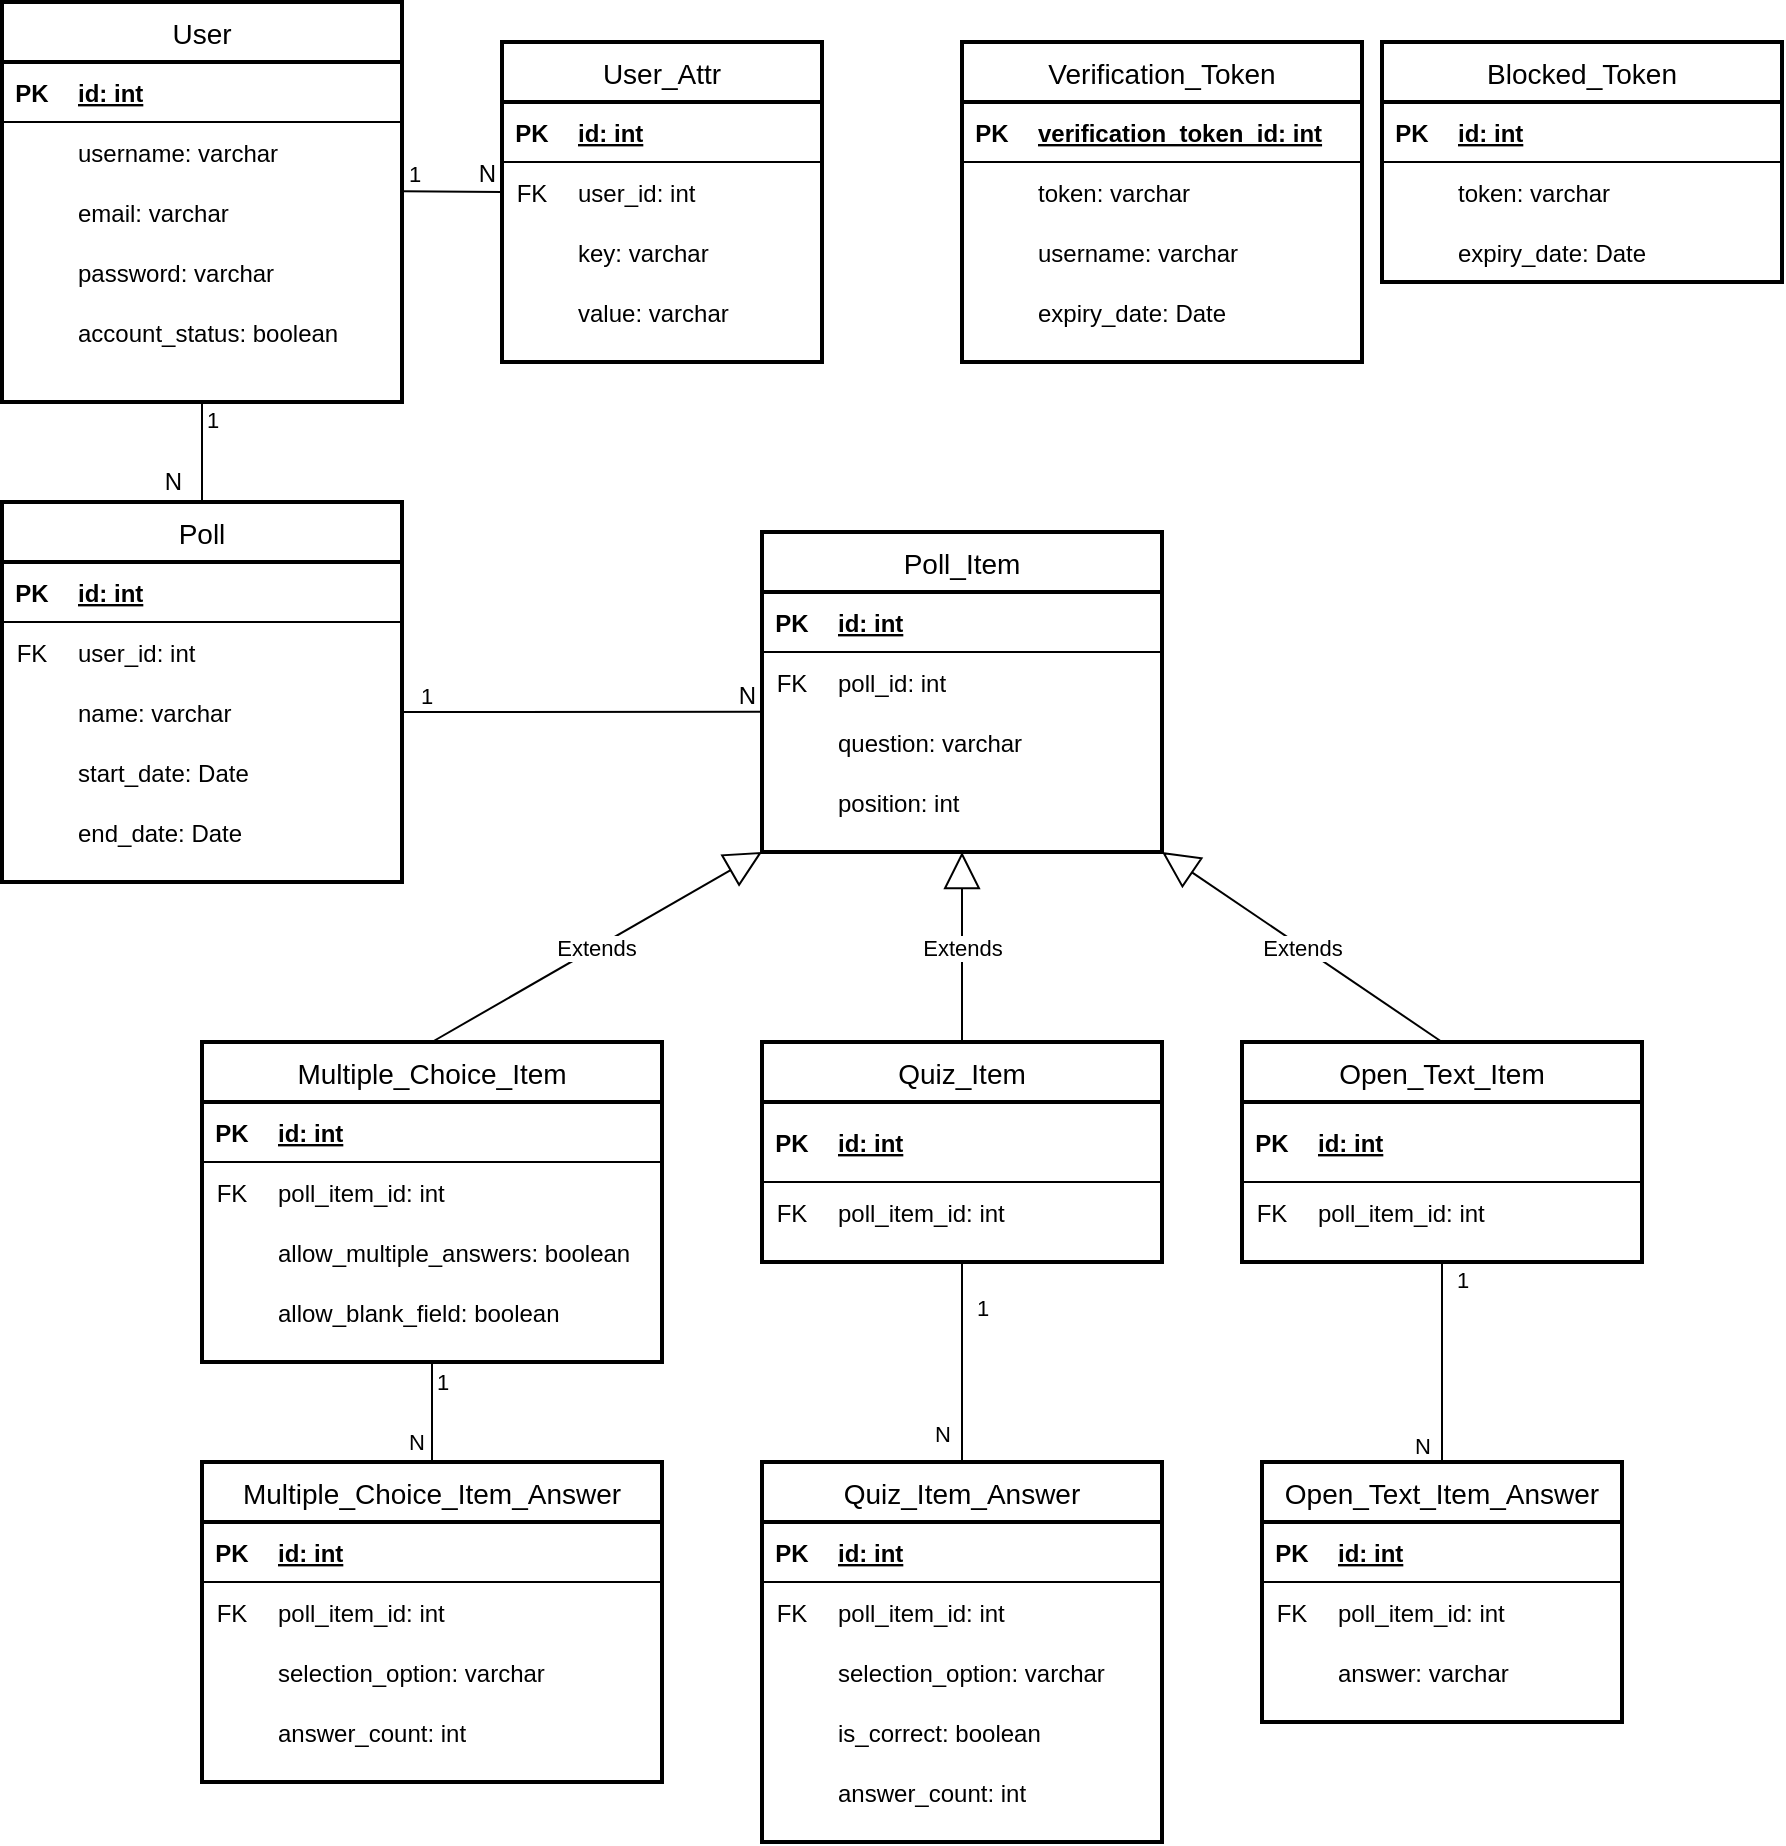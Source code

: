<mxfile version="14.5.1" type="device"><diagram id="Y2u06sh6tK30Ib6qwfq3" name="Page-1"><mxGraphModel dx="1434" dy="867" grid="1" gridSize="10" guides="1" tooltips="1" connect="1" arrows="1" fold="1" page="1" pageScale="1" pageWidth="827" pageHeight="1169" math="0" shadow="0"><root><mxCell id="0"/><mxCell id="1" parent="0"/><mxCell id="01xSbYK-40TW6NdzSRDy-1" value="User" style="swimlane;childLayout=stackLayout;horizontal=1;startSize=30;horizontalStack=0;rounded=1;fontSize=14;fontStyle=0;strokeWidth=2;resizeParent=0;resizeLast=1;shadow=0;dashed=0;align=center;arcSize=0;" parent="1" vertex="1"><mxGeometry x="70" y="80" width="200" height="200" as="geometry"><mxRectangle x="66" y="80" width="60" height="30" as="alternateBounds"/></mxGeometry></mxCell><mxCell id="01xSbYK-40TW6NdzSRDy-3" value="" style="shape=table;startSize=0;container=1;collapsible=1;childLayout=tableLayout;fixedRows=1;rowLines=0;fontStyle=0;align=center;resizeLast=1;strokeColor=none;fillColor=none;" parent="01xSbYK-40TW6NdzSRDy-1" vertex="1"><mxGeometry y="30" width="200" height="170" as="geometry"/></mxCell><mxCell id="01xSbYK-40TW6NdzSRDy-4" value="" style="shape=partialRectangle;collapsible=0;dropTarget=0;pointerEvents=0;fillColor=none;top=0;left=0;bottom=1;right=0;points=[[0,0.5],[1,0.5]];portConstraint=eastwest;" parent="01xSbYK-40TW6NdzSRDy-3" vertex="1"><mxGeometry width="200" height="30" as="geometry"/></mxCell><mxCell id="01xSbYK-40TW6NdzSRDy-5" value="PK" style="shape=partialRectangle;connectable=0;fillColor=none;top=0;left=0;bottom=0;right=0;fontStyle=1;overflow=hidden;" parent="01xSbYK-40TW6NdzSRDy-4" vertex="1"><mxGeometry width="30" height="30" as="geometry"/></mxCell><mxCell id="01xSbYK-40TW6NdzSRDy-6" value="id: int" style="shape=partialRectangle;connectable=0;fillColor=none;top=0;left=0;bottom=0;right=0;align=left;spacingLeft=6;fontStyle=5;overflow=hidden;" parent="01xSbYK-40TW6NdzSRDy-4" vertex="1"><mxGeometry x="30" width="170" height="30" as="geometry"/></mxCell><mxCell id="01xSbYK-40TW6NdzSRDy-42" value="" style="shape=partialRectangle;collapsible=0;dropTarget=0;pointerEvents=0;fillColor=none;top=0;left=0;bottom=0;right=0;points=[[0,0.5],[1,0.5]];portConstraint=eastwest;" parent="01xSbYK-40TW6NdzSRDy-3" vertex="1"><mxGeometry y="30" width="200" height="30" as="geometry"/></mxCell><mxCell id="01xSbYK-40TW6NdzSRDy-43" value="" style="shape=partialRectangle;connectable=0;fillColor=none;top=0;left=0;bottom=0;right=0;editable=1;overflow=hidden;" parent="01xSbYK-40TW6NdzSRDy-42" vertex="1"><mxGeometry width="30" height="30" as="geometry"/></mxCell><mxCell id="01xSbYK-40TW6NdzSRDy-44" value="username: varchar" style="shape=partialRectangle;connectable=0;fillColor=none;top=0;left=0;bottom=0;right=0;align=left;spacingLeft=6;overflow=hidden;" parent="01xSbYK-40TW6NdzSRDy-42" vertex="1"><mxGeometry x="30" width="170" height="30" as="geometry"/></mxCell><mxCell id="01xSbYK-40TW6NdzSRDy-7" value="" style="shape=partialRectangle;collapsible=0;dropTarget=0;pointerEvents=0;fillColor=none;top=0;left=0;bottom=0;right=0;points=[[0,0.5],[1,0.5]];portConstraint=eastwest;" parent="01xSbYK-40TW6NdzSRDy-3" vertex="1"><mxGeometry y="60" width="200" height="30" as="geometry"/></mxCell><mxCell id="01xSbYK-40TW6NdzSRDy-8" value="" style="shape=partialRectangle;connectable=0;fillColor=none;top=0;left=0;bottom=0;right=0;editable=1;overflow=hidden;" parent="01xSbYK-40TW6NdzSRDy-7" vertex="1"><mxGeometry width="30" height="30" as="geometry"/></mxCell><mxCell id="01xSbYK-40TW6NdzSRDy-9" value="email: varchar" style="shape=partialRectangle;connectable=0;fillColor=none;top=0;left=0;bottom=0;right=0;align=left;spacingLeft=6;overflow=hidden;" parent="01xSbYK-40TW6NdzSRDy-7" vertex="1"><mxGeometry x="30" width="170" height="30" as="geometry"/></mxCell><mxCell id="01xSbYK-40TW6NdzSRDy-10" value="" style="shape=partialRectangle;collapsible=0;dropTarget=0;pointerEvents=0;fillColor=none;top=0;left=0;bottom=0;right=0;points=[[0,0.5],[1,0.5]];portConstraint=eastwest;" parent="01xSbYK-40TW6NdzSRDy-3" vertex="1"><mxGeometry y="90" width="200" height="30" as="geometry"/></mxCell><mxCell id="01xSbYK-40TW6NdzSRDy-11" value="" style="shape=partialRectangle;connectable=0;fillColor=none;top=0;left=0;bottom=0;right=0;editable=1;overflow=hidden;" parent="01xSbYK-40TW6NdzSRDy-10" vertex="1"><mxGeometry width="30" height="30" as="geometry"/></mxCell><mxCell id="01xSbYK-40TW6NdzSRDy-12" value="password: varchar" style="shape=partialRectangle;connectable=0;fillColor=none;top=0;left=0;bottom=0;right=0;align=left;spacingLeft=6;overflow=hidden;" parent="01xSbYK-40TW6NdzSRDy-10" vertex="1"><mxGeometry x="30" width="170" height="30" as="geometry"/></mxCell><mxCell id="01xSbYK-40TW6NdzSRDy-16" value="" style="shape=partialRectangle;collapsible=0;dropTarget=0;pointerEvents=0;fillColor=none;top=0;left=0;bottom=0;right=0;points=[[0,0.5],[1,0.5]];portConstraint=eastwest;" parent="01xSbYK-40TW6NdzSRDy-3" vertex="1"><mxGeometry y="120" width="200" height="30" as="geometry"/></mxCell><mxCell id="01xSbYK-40TW6NdzSRDy-17" value="" style="shape=partialRectangle;connectable=0;fillColor=none;top=0;left=0;bottom=0;right=0;editable=1;overflow=hidden;" parent="01xSbYK-40TW6NdzSRDy-16" vertex="1"><mxGeometry width="30" height="30" as="geometry"/></mxCell><mxCell id="01xSbYK-40TW6NdzSRDy-18" value="account_status: boolean" style="shape=partialRectangle;connectable=0;fillColor=none;top=0;left=0;bottom=0;right=0;align=left;spacingLeft=6;overflow=hidden;" parent="01xSbYK-40TW6NdzSRDy-16" vertex="1"><mxGeometry x="30" width="170" height="30" as="geometry"/></mxCell><mxCell id="01xSbYK-40TW6NdzSRDy-45" value="User_Attr" style="swimlane;childLayout=stackLayout;horizontal=1;startSize=30;horizontalStack=0;rounded=1;fontSize=14;fontStyle=0;strokeWidth=2;resizeParent=0;resizeLast=1;shadow=0;dashed=0;align=center;arcSize=0;" parent="1" vertex="1"><mxGeometry x="320" y="100" width="160" height="160" as="geometry"/></mxCell><mxCell id="01xSbYK-40TW6NdzSRDy-47" value="" style="shape=table;startSize=0;container=1;collapsible=1;childLayout=tableLayout;fixedRows=1;rowLines=0;fontStyle=0;align=center;resizeLast=1;strokeColor=none;fillColor=none;" parent="01xSbYK-40TW6NdzSRDy-45" vertex="1"><mxGeometry y="30" width="160" height="130" as="geometry"/></mxCell><mxCell id="01xSbYK-40TW6NdzSRDy-54" value="" style="shape=partialRectangle;collapsible=0;dropTarget=0;pointerEvents=0;fillColor=none;top=0;left=0;bottom=1;right=0;points=[[0,0.5],[1,0.5]];portConstraint=eastwest;" parent="01xSbYK-40TW6NdzSRDy-47" vertex="1"><mxGeometry width="160" height="30" as="geometry"/></mxCell><mxCell id="01xSbYK-40TW6NdzSRDy-55" value="PK" style="shape=partialRectangle;connectable=0;fillColor=none;top=0;left=0;bottom=0;right=0;fontStyle=1;overflow=hidden;" parent="01xSbYK-40TW6NdzSRDy-54" vertex="1"><mxGeometry width="30" height="30" as="geometry"/></mxCell><mxCell id="01xSbYK-40TW6NdzSRDy-56" value="id: int" style="shape=partialRectangle;connectable=0;fillColor=none;top=0;left=0;bottom=0;right=0;align=left;spacingLeft=6;fontStyle=5;overflow=hidden;" parent="01xSbYK-40TW6NdzSRDy-54" vertex="1"><mxGeometry x="30" width="130" height="30" as="geometry"/></mxCell><mxCell id="01xSbYK-40TW6NdzSRDy-51" value="" style="shape=partialRectangle;collapsible=0;dropTarget=0;pointerEvents=0;fillColor=none;top=0;left=0;bottom=0;right=0;points=[[0,0.5],[1,0.5]];portConstraint=eastwest;" parent="01xSbYK-40TW6NdzSRDy-47" vertex="1"><mxGeometry y="30" width="160" height="30" as="geometry"/></mxCell><mxCell id="01xSbYK-40TW6NdzSRDy-52" value="FK" style="shape=partialRectangle;connectable=0;fillColor=none;top=0;left=0;bottom=0;right=0;fontStyle=0;overflow=hidden;" parent="01xSbYK-40TW6NdzSRDy-51" vertex="1"><mxGeometry width="30" height="30" as="geometry"/></mxCell><mxCell id="01xSbYK-40TW6NdzSRDy-53" value="user_id: int" style="shape=partialRectangle;connectable=0;fillColor=none;top=0;left=0;bottom=0;right=0;align=left;spacingLeft=6;fontStyle=0;overflow=hidden;" parent="01xSbYK-40TW6NdzSRDy-51" vertex="1"><mxGeometry x="30" width="130" height="30" as="geometry"/></mxCell><mxCell id="01xSbYK-40TW6NdzSRDy-57" value="" style="shape=partialRectangle;collapsible=0;dropTarget=0;pointerEvents=0;fillColor=none;top=0;left=0;bottom=0;right=0;points=[[0,0.5],[1,0.5]];portConstraint=eastwest;" parent="01xSbYK-40TW6NdzSRDy-47" vertex="1"><mxGeometry y="60" width="160" height="30" as="geometry"/></mxCell><mxCell id="01xSbYK-40TW6NdzSRDy-58" value="" style="shape=partialRectangle;connectable=0;fillColor=none;top=0;left=0;bottom=0;right=0;editable=1;overflow=hidden;" parent="01xSbYK-40TW6NdzSRDy-57" vertex="1"><mxGeometry width="30" height="30" as="geometry"/></mxCell><mxCell id="01xSbYK-40TW6NdzSRDy-59" value="key: varchar" style="shape=partialRectangle;connectable=0;fillColor=none;top=0;left=0;bottom=0;right=0;align=left;spacingLeft=6;overflow=hidden;" parent="01xSbYK-40TW6NdzSRDy-57" vertex="1"><mxGeometry x="30" width="130" height="30" as="geometry"/></mxCell><mxCell id="01xSbYK-40TW6NdzSRDy-63" value="" style="shape=partialRectangle;collapsible=0;dropTarget=0;pointerEvents=0;fillColor=none;top=0;left=0;bottom=0;right=0;points=[[0,0.5],[1,0.5]];portConstraint=eastwest;" parent="01xSbYK-40TW6NdzSRDy-47" vertex="1"><mxGeometry y="90" width="160" height="30" as="geometry"/></mxCell><mxCell id="01xSbYK-40TW6NdzSRDy-64" value="" style="shape=partialRectangle;connectable=0;fillColor=none;top=0;left=0;bottom=0;right=0;editable=1;overflow=hidden;" parent="01xSbYK-40TW6NdzSRDy-63" vertex="1"><mxGeometry width="30" height="30" as="geometry"/></mxCell><mxCell id="01xSbYK-40TW6NdzSRDy-65" value="value: varchar" style="shape=partialRectangle;connectable=0;fillColor=none;top=0;left=0;bottom=0;right=0;align=left;spacingLeft=6;overflow=hidden;" parent="01xSbYK-40TW6NdzSRDy-63" vertex="1"><mxGeometry x="30" width="130" height="30" as="geometry"/></mxCell><mxCell id="01xSbYK-40TW6NdzSRDy-84" value="Poll" style="swimlane;childLayout=stackLayout;horizontal=1;startSize=30;horizontalStack=0;rounded=1;fontSize=14;fontStyle=0;strokeWidth=2;resizeParent=0;resizeLast=1;shadow=0;dashed=0;align=center;arcSize=0;" parent="1" vertex="1"><mxGeometry x="70" y="330" width="200" height="190" as="geometry"/></mxCell><mxCell id="01xSbYK-40TW6NdzSRDy-86" value="" style="shape=table;startSize=0;container=1;collapsible=1;childLayout=tableLayout;fixedRows=1;rowLines=0;fontStyle=0;align=center;resizeLast=1;strokeColor=none;fillColor=none;" parent="01xSbYK-40TW6NdzSRDy-84" vertex="1"><mxGeometry y="30" width="200" height="160" as="geometry"/></mxCell><mxCell id="01xSbYK-40TW6NdzSRDy-93" value="" style="shape=partialRectangle;collapsible=0;dropTarget=0;pointerEvents=0;fillColor=none;top=0;left=0;bottom=1;right=0;points=[[0,0.5],[1,0.5]];portConstraint=eastwest;" parent="01xSbYK-40TW6NdzSRDy-86" vertex="1"><mxGeometry width="200" height="30" as="geometry"/></mxCell><mxCell id="01xSbYK-40TW6NdzSRDy-94" value="PK" style="shape=partialRectangle;connectable=0;fillColor=none;top=0;left=0;bottom=0;right=0;fontStyle=1;overflow=hidden;" parent="01xSbYK-40TW6NdzSRDy-93" vertex="1"><mxGeometry width="30" height="30" as="geometry"/></mxCell><mxCell id="01xSbYK-40TW6NdzSRDy-95" value="id: int" style="shape=partialRectangle;connectable=0;fillColor=none;top=0;left=0;bottom=0;right=0;align=left;spacingLeft=6;fontStyle=5;overflow=hidden;" parent="01xSbYK-40TW6NdzSRDy-93" vertex="1"><mxGeometry x="30" width="170" height="30" as="geometry"/></mxCell><mxCell id="01xSbYK-40TW6NdzSRDy-209" value="" style="shape=partialRectangle;collapsible=0;dropTarget=0;pointerEvents=0;fillColor=none;top=0;left=0;bottom=0;right=0;points=[[0,0.5],[1,0.5]];portConstraint=eastwest;" parent="01xSbYK-40TW6NdzSRDy-86" vertex="1"><mxGeometry y="30" width="200" height="30" as="geometry"/></mxCell><mxCell id="01xSbYK-40TW6NdzSRDy-210" value="FK" style="shape=partialRectangle;connectable=0;fillColor=none;top=0;left=0;bottom=0;right=0;fontStyle=0;overflow=hidden;" parent="01xSbYK-40TW6NdzSRDy-209" vertex="1"><mxGeometry width="30" height="30" as="geometry"/></mxCell><mxCell id="01xSbYK-40TW6NdzSRDy-211" value="user_id: int" style="shape=partialRectangle;connectable=0;fillColor=none;top=0;left=0;bottom=0;right=0;align=left;spacingLeft=6;fontStyle=0;overflow=hidden;" parent="01xSbYK-40TW6NdzSRDy-209" vertex="1"><mxGeometry x="30" width="170" height="30" as="geometry"/></mxCell><mxCell id="01xSbYK-40TW6NdzSRDy-87" value="" style="shape=partialRectangle;collapsible=0;dropTarget=0;pointerEvents=0;fillColor=none;top=0;left=0;bottom=0;right=0;points=[[0,0.5],[1,0.5]];portConstraint=eastwest;" parent="01xSbYK-40TW6NdzSRDy-86" vertex="1"><mxGeometry y="60" width="200" height="30" as="geometry"/></mxCell><mxCell id="01xSbYK-40TW6NdzSRDy-88" value="" style="shape=partialRectangle;connectable=0;fillColor=none;top=0;left=0;bottom=0;right=0;editable=1;overflow=hidden;" parent="01xSbYK-40TW6NdzSRDy-87" vertex="1"><mxGeometry width="30" height="30" as="geometry"/></mxCell><mxCell id="01xSbYK-40TW6NdzSRDy-89" value="name: varchar" style="shape=partialRectangle;connectable=0;fillColor=none;top=0;left=0;bottom=0;right=0;align=left;spacingLeft=6;overflow=hidden;" parent="01xSbYK-40TW6NdzSRDy-87" vertex="1"><mxGeometry x="30" width="170" height="30" as="geometry"/></mxCell><mxCell id="01xSbYK-40TW6NdzSRDy-96" value="" style="shape=partialRectangle;collapsible=0;dropTarget=0;pointerEvents=0;fillColor=none;top=0;left=0;bottom=0;right=0;points=[[0,0.5],[1,0.5]];portConstraint=eastwest;" parent="01xSbYK-40TW6NdzSRDy-86" vertex="1"><mxGeometry y="90" width="200" height="30" as="geometry"/></mxCell><mxCell id="01xSbYK-40TW6NdzSRDy-97" value="" style="shape=partialRectangle;connectable=0;fillColor=none;top=0;left=0;bottom=0;right=0;editable=1;overflow=hidden;" parent="01xSbYK-40TW6NdzSRDy-96" vertex="1"><mxGeometry width="30" height="30" as="geometry"/></mxCell><mxCell id="01xSbYK-40TW6NdzSRDy-98" value="start_date: Date" style="shape=partialRectangle;connectable=0;fillColor=none;top=0;left=0;bottom=0;right=0;align=left;spacingLeft=6;overflow=hidden;" parent="01xSbYK-40TW6NdzSRDy-96" vertex="1"><mxGeometry x="30" width="170" height="30" as="geometry"/></mxCell><mxCell id="01xSbYK-40TW6NdzSRDy-99" value="" style="shape=partialRectangle;collapsible=0;dropTarget=0;pointerEvents=0;fillColor=none;top=0;left=0;bottom=0;right=0;points=[[0,0.5],[1,0.5]];portConstraint=eastwest;" parent="01xSbYK-40TW6NdzSRDy-86" vertex="1"><mxGeometry y="120" width="200" height="30" as="geometry"/></mxCell><mxCell id="01xSbYK-40TW6NdzSRDy-100" value="" style="shape=partialRectangle;connectable=0;fillColor=none;top=0;left=0;bottom=0;right=0;editable=1;overflow=hidden;" parent="01xSbYK-40TW6NdzSRDy-99" vertex="1"><mxGeometry width="30" height="30" as="geometry"/></mxCell><mxCell id="01xSbYK-40TW6NdzSRDy-101" value="end_date: Date" style="shape=partialRectangle;connectable=0;fillColor=none;top=0;left=0;bottom=0;right=0;align=left;spacingLeft=6;overflow=hidden;" parent="01xSbYK-40TW6NdzSRDy-99" vertex="1"><mxGeometry x="30" width="170" height="30" as="geometry"/></mxCell><mxCell id="01xSbYK-40TW6NdzSRDy-188" value="Multiple_Choice_Item" style="swimlane;childLayout=stackLayout;horizontal=1;startSize=30;horizontalStack=0;rounded=1;fontSize=14;fontStyle=0;strokeWidth=2;resizeParent=0;resizeLast=1;shadow=0;dashed=0;align=center;arcSize=0;" parent="1" vertex="1"><mxGeometry x="170" y="600" width="230" height="160" as="geometry"/></mxCell><mxCell id="01xSbYK-40TW6NdzSRDy-189" value="" style="shape=table;startSize=0;container=1;collapsible=1;childLayout=tableLayout;fixedRows=1;rowLines=0;fontStyle=0;align=center;resizeLast=1;strokeColor=none;fillColor=none;" parent="01xSbYK-40TW6NdzSRDy-188" vertex="1"><mxGeometry y="30" width="230" height="130" as="geometry"/></mxCell><mxCell id="01xSbYK-40TW6NdzSRDy-190" value="" style="shape=partialRectangle;collapsible=0;dropTarget=0;pointerEvents=0;fillColor=none;top=0;left=0;bottom=1;right=0;points=[[0,0.5],[1,0.5]];portConstraint=eastwest;" parent="01xSbYK-40TW6NdzSRDy-189" vertex="1"><mxGeometry width="230" height="30" as="geometry"/></mxCell><mxCell id="01xSbYK-40TW6NdzSRDy-191" value="PK" style="shape=partialRectangle;connectable=0;fillColor=none;top=0;left=0;bottom=0;right=0;fontStyle=1;overflow=hidden;" parent="01xSbYK-40TW6NdzSRDy-190" vertex="1"><mxGeometry width="30" height="30" as="geometry"/></mxCell><mxCell id="01xSbYK-40TW6NdzSRDy-192" value="id: int" style="shape=partialRectangle;connectable=0;fillColor=none;top=0;left=0;bottom=0;right=0;align=left;spacingLeft=6;fontStyle=5;overflow=hidden;" parent="01xSbYK-40TW6NdzSRDy-190" vertex="1"><mxGeometry x="30" width="200" height="30" as="geometry"/></mxCell><mxCell id="01xSbYK-40TW6NdzSRDy-193" value="" style="shape=partialRectangle;collapsible=0;dropTarget=0;pointerEvents=0;fillColor=none;top=0;left=0;bottom=0;right=0;points=[[0,0.5],[1,0.5]];portConstraint=eastwest;" parent="01xSbYK-40TW6NdzSRDy-189" vertex="1"><mxGeometry y="30" width="230" height="30" as="geometry"/></mxCell><mxCell id="01xSbYK-40TW6NdzSRDy-194" value="FK" style="shape=partialRectangle;connectable=0;fillColor=none;top=0;left=0;bottom=0;right=0;fontStyle=0;overflow=hidden;" parent="01xSbYK-40TW6NdzSRDy-193" vertex="1"><mxGeometry width="30" height="30" as="geometry"/></mxCell><mxCell id="01xSbYK-40TW6NdzSRDy-195" value="poll_item_id: int" style="shape=partialRectangle;connectable=0;fillColor=none;top=0;left=0;bottom=0;right=0;align=left;spacingLeft=6;fontStyle=0;overflow=hidden;" parent="01xSbYK-40TW6NdzSRDy-193" vertex="1"><mxGeometry x="30" width="200" height="30" as="geometry"/></mxCell><mxCell id="01xSbYK-40TW6NdzSRDy-249" value="" style="shape=partialRectangle;collapsible=0;dropTarget=0;pointerEvents=0;fillColor=none;top=0;left=0;bottom=0;right=0;points=[[0,0.5],[1,0.5]];portConstraint=eastwest;" parent="01xSbYK-40TW6NdzSRDy-189" vertex="1"><mxGeometry y="60" width="230" height="30" as="geometry"/></mxCell><mxCell id="01xSbYK-40TW6NdzSRDy-250" value="" style="shape=partialRectangle;connectable=0;fillColor=none;top=0;left=0;bottom=0;right=0;editable=1;overflow=hidden;" parent="01xSbYK-40TW6NdzSRDy-249" vertex="1"><mxGeometry width="30" height="30" as="geometry"/></mxCell><mxCell id="01xSbYK-40TW6NdzSRDy-251" value="allow_multiple_answers: boolean" style="shape=partialRectangle;connectable=0;fillColor=none;top=0;left=0;bottom=0;right=0;align=left;spacingLeft=6;overflow=hidden;" parent="01xSbYK-40TW6NdzSRDy-249" vertex="1"><mxGeometry x="30" width="200" height="30" as="geometry"/></mxCell><mxCell id="01xSbYK-40TW6NdzSRDy-196" value="" style="shape=partialRectangle;collapsible=0;dropTarget=0;pointerEvents=0;fillColor=none;top=0;left=0;bottom=0;right=0;points=[[0,0.5],[1,0.5]];portConstraint=eastwest;" parent="01xSbYK-40TW6NdzSRDy-189" vertex="1"><mxGeometry y="90" width="230" height="30" as="geometry"/></mxCell><mxCell id="01xSbYK-40TW6NdzSRDy-197" value="" style="shape=partialRectangle;connectable=0;fillColor=none;top=0;left=0;bottom=0;right=0;editable=1;overflow=hidden;" parent="01xSbYK-40TW6NdzSRDy-196" vertex="1"><mxGeometry width="30" height="30" as="geometry"/></mxCell><mxCell id="01xSbYK-40TW6NdzSRDy-198" value="allow_blank_field: boolean" style="shape=partialRectangle;connectable=0;fillColor=none;top=0;left=0;bottom=0;right=0;align=left;spacingLeft=6;overflow=hidden;" parent="01xSbYK-40TW6NdzSRDy-196" vertex="1"><mxGeometry x="30" width="200" height="30" as="geometry"/></mxCell><mxCell id="01xSbYK-40TW6NdzSRDy-119" value="Multiple_Choice_Item_Answer" style="swimlane;childLayout=stackLayout;horizontal=1;startSize=30;horizontalStack=0;rounded=1;fontSize=14;fontStyle=0;strokeWidth=2;resizeParent=0;resizeLast=1;shadow=0;dashed=0;align=center;arcSize=0;" parent="1" vertex="1"><mxGeometry x="170" y="810" width="230" height="160" as="geometry"/></mxCell><mxCell id="01xSbYK-40TW6NdzSRDy-120" value="" style="shape=table;startSize=0;container=1;collapsible=1;childLayout=tableLayout;fixedRows=1;rowLines=0;fontStyle=0;align=center;resizeLast=1;strokeColor=none;fillColor=none;" parent="01xSbYK-40TW6NdzSRDy-119" vertex="1"><mxGeometry y="30" width="230" height="130" as="geometry"/></mxCell><mxCell id="01xSbYK-40TW6NdzSRDy-121" value="" style="shape=partialRectangle;collapsible=0;dropTarget=0;pointerEvents=0;fillColor=none;top=0;left=0;bottom=1;right=0;points=[[0,0.5],[1,0.5]];portConstraint=eastwest;" parent="01xSbYK-40TW6NdzSRDy-120" vertex="1"><mxGeometry width="230" height="30" as="geometry"/></mxCell><mxCell id="01xSbYK-40TW6NdzSRDy-122" value="PK" style="shape=partialRectangle;connectable=0;fillColor=none;top=0;left=0;bottom=0;right=0;fontStyle=1;overflow=hidden;" parent="01xSbYK-40TW6NdzSRDy-121" vertex="1"><mxGeometry width="30" height="30" as="geometry"/></mxCell><mxCell id="01xSbYK-40TW6NdzSRDy-123" value="id: int" style="shape=partialRectangle;connectable=0;fillColor=none;top=0;left=0;bottom=0;right=0;align=left;spacingLeft=6;fontStyle=5;overflow=hidden;" parent="01xSbYK-40TW6NdzSRDy-121" vertex="1"><mxGeometry x="30" width="200" height="30" as="geometry"/></mxCell><mxCell id="01xSbYK-40TW6NdzSRDy-124" value="" style="shape=partialRectangle;collapsible=0;dropTarget=0;pointerEvents=0;fillColor=none;top=0;left=0;bottom=0;right=0;points=[[0,0.5],[1,0.5]];portConstraint=eastwest;" parent="01xSbYK-40TW6NdzSRDy-120" vertex="1"><mxGeometry y="30" width="230" height="30" as="geometry"/></mxCell><mxCell id="01xSbYK-40TW6NdzSRDy-125" value="FK" style="shape=partialRectangle;connectable=0;fillColor=none;top=0;left=0;bottom=0;right=0;fontStyle=0;overflow=hidden;" parent="01xSbYK-40TW6NdzSRDy-124" vertex="1"><mxGeometry width="30" height="30" as="geometry"/></mxCell><mxCell id="01xSbYK-40TW6NdzSRDy-126" value="poll_item_id: int" style="shape=partialRectangle;connectable=0;fillColor=none;top=0;left=0;bottom=0;right=0;align=left;spacingLeft=6;fontStyle=0;overflow=hidden;" parent="01xSbYK-40TW6NdzSRDy-124" vertex="1"><mxGeometry x="30" width="200" height="30" as="geometry"/></mxCell><mxCell id="01xSbYK-40TW6NdzSRDy-127" value="" style="shape=partialRectangle;collapsible=0;dropTarget=0;pointerEvents=0;fillColor=none;top=0;left=0;bottom=0;right=0;points=[[0,0.5],[1,0.5]];portConstraint=eastwest;" parent="01xSbYK-40TW6NdzSRDy-120" vertex="1"><mxGeometry y="60" width="230" height="30" as="geometry"/></mxCell><mxCell id="01xSbYK-40TW6NdzSRDy-128" value="" style="shape=partialRectangle;connectable=0;fillColor=none;top=0;left=0;bottom=0;right=0;editable=1;overflow=hidden;" parent="01xSbYK-40TW6NdzSRDy-127" vertex="1"><mxGeometry width="30" height="30" as="geometry"/></mxCell><mxCell id="01xSbYK-40TW6NdzSRDy-129" value="selection_option: varchar" style="shape=partialRectangle;connectable=0;fillColor=none;top=0;left=0;bottom=0;right=0;align=left;spacingLeft=6;overflow=hidden;" parent="01xSbYK-40TW6NdzSRDy-127" vertex="1"><mxGeometry x="30" width="200" height="30" as="geometry"/></mxCell><mxCell id="NtL10huPPFxUijWm0kNb-117" value="" style="shape=partialRectangle;collapsible=0;dropTarget=0;pointerEvents=0;fillColor=none;top=0;left=0;bottom=0;right=0;points=[[0,0.5],[1,0.5]];portConstraint=eastwest;" vertex="1" parent="01xSbYK-40TW6NdzSRDy-120"><mxGeometry y="90" width="230" height="30" as="geometry"/></mxCell><mxCell id="NtL10huPPFxUijWm0kNb-118" value="" style="shape=partialRectangle;connectable=0;fillColor=none;top=0;left=0;bottom=0;right=0;editable=1;overflow=hidden;" vertex="1" parent="NtL10huPPFxUijWm0kNb-117"><mxGeometry width="30" height="30" as="geometry"/></mxCell><mxCell id="NtL10huPPFxUijWm0kNb-119" value="answer_count: int" style="shape=partialRectangle;connectable=0;fillColor=none;top=0;left=0;bottom=0;right=0;align=left;spacingLeft=6;overflow=hidden;" vertex="1" parent="NtL10huPPFxUijWm0kNb-117"><mxGeometry x="30" width="200" height="30" as="geometry"/></mxCell><mxCell id="01xSbYK-40TW6NdzSRDy-215" value="Open_Text_Item" style="swimlane;childLayout=stackLayout;horizontal=1;startSize=30;horizontalStack=0;rounded=1;fontSize=14;fontStyle=0;strokeWidth=2;resizeParent=0;resizeLast=1;shadow=0;dashed=0;align=center;arcSize=0;" parent="1" vertex="1"><mxGeometry x="690" y="600" width="200" height="110" as="geometry"/></mxCell><mxCell id="01xSbYK-40TW6NdzSRDy-216" value="" style="shape=table;startSize=0;container=1;collapsible=1;childLayout=tableLayout;fixedRows=1;rowLines=0;fontStyle=0;align=center;resizeLast=1;strokeColor=none;fillColor=none;" parent="01xSbYK-40TW6NdzSRDy-215" vertex="1"><mxGeometry y="30" width="200" height="80" as="geometry"/></mxCell><mxCell id="01xSbYK-40TW6NdzSRDy-217" value="" style="shape=partialRectangle;collapsible=0;dropTarget=0;pointerEvents=0;fillColor=none;top=0;left=0;bottom=1;right=0;points=[[0,0.5],[1,0.5]];portConstraint=eastwest;" parent="01xSbYK-40TW6NdzSRDy-216" vertex="1"><mxGeometry width="200" height="40" as="geometry"/></mxCell><mxCell id="01xSbYK-40TW6NdzSRDy-218" value="PK" style="shape=partialRectangle;connectable=0;fillColor=none;top=0;left=0;bottom=0;right=0;fontStyle=1;overflow=hidden;" parent="01xSbYK-40TW6NdzSRDy-217" vertex="1"><mxGeometry width="30" height="40" as="geometry"/></mxCell><mxCell id="01xSbYK-40TW6NdzSRDy-219" value="id: int" style="shape=partialRectangle;connectable=0;fillColor=none;top=0;left=0;bottom=0;right=0;align=left;spacingLeft=6;fontStyle=5;overflow=hidden;" parent="01xSbYK-40TW6NdzSRDy-217" vertex="1"><mxGeometry x="30" width="170" height="40" as="geometry"/></mxCell><mxCell id="01xSbYK-40TW6NdzSRDy-220" value="" style="shape=partialRectangle;collapsible=0;dropTarget=0;pointerEvents=0;fillColor=none;top=0;left=0;bottom=0;right=0;points=[[0,0.5],[1,0.5]];portConstraint=eastwest;" parent="01xSbYK-40TW6NdzSRDy-216" vertex="1"><mxGeometry y="40" width="200" height="30" as="geometry"/></mxCell><mxCell id="01xSbYK-40TW6NdzSRDy-221" value="FK" style="shape=partialRectangle;connectable=0;fillColor=none;top=0;left=0;bottom=0;right=0;fontStyle=0;overflow=hidden;" parent="01xSbYK-40TW6NdzSRDy-220" vertex="1"><mxGeometry width="30" height="30" as="geometry"/></mxCell><mxCell id="01xSbYK-40TW6NdzSRDy-222" value="poll_item_id: int" style="shape=partialRectangle;connectable=0;fillColor=none;top=0;left=0;bottom=0;right=0;align=left;spacingLeft=6;fontStyle=0;overflow=hidden;" parent="01xSbYK-40TW6NdzSRDy-220" vertex="1"><mxGeometry x="30" width="170" height="30" as="geometry"/></mxCell><mxCell id="01xSbYK-40TW6NdzSRDy-233" value="Quiz_Item" style="swimlane;childLayout=stackLayout;horizontal=1;startSize=30;horizontalStack=0;rounded=1;fontSize=14;fontStyle=0;strokeWidth=2;resizeParent=0;resizeLast=1;shadow=0;dashed=0;align=center;arcSize=0;" parent="1" vertex="1"><mxGeometry x="450" y="600" width="200" height="110" as="geometry"/></mxCell><mxCell id="01xSbYK-40TW6NdzSRDy-234" value="" style="shape=table;startSize=0;container=1;collapsible=1;childLayout=tableLayout;fixedRows=1;rowLines=0;fontStyle=0;align=center;resizeLast=1;strokeColor=none;fillColor=none;" parent="01xSbYK-40TW6NdzSRDy-233" vertex="1"><mxGeometry y="30" width="200" height="80" as="geometry"/></mxCell><mxCell id="01xSbYK-40TW6NdzSRDy-235" value="" style="shape=partialRectangle;collapsible=0;dropTarget=0;pointerEvents=0;fillColor=none;top=0;left=0;bottom=1;right=0;points=[[0,0.5],[1,0.5]];portConstraint=eastwest;" parent="01xSbYK-40TW6NdzSRDy-234" vertex="1"><mxGeometry width="200" height="40" as="geometry"/></mxCell><mxCell id="01xSbYK-40TW6NdzSRDy-236" value="PK" style="shape=partialRectangle;connectable=0;fillColor=none;top=0;left=0;bottom=0;right=0;fontStyle=1;overflow=hidden;" parent="01xSbYK-40TW6NdzSRDy-235" vertex="1"><mxGeometry width="30" height="40" as="geometry"/></mxCell><mxCell id="01xSbYK-40TW6NdzSRDy-237" value="id: int" style="shape=partialRectangle;connectable=0;fillColor=none;top=0;left=0;bottom=0;right=0;align=left;spacingLeft=6;fontStyle=5;overflow=hidden;" parent="01xSbYK-40TW6NdzSRDy-235" vertex="1"><mxGeometry x="30" width="170" height="40" as="geometry"/></mxCell><mxCell id="01xSbYK-40TW6NdzSRDy-238" value="" style="shape=partialRectangle;collapsible=0;dropTarget=0;pointerEvents=0;fillColor=none;top=0;left=0;bottom=0;right=0;points=[[0,0.5],[1,0.5]];portConstraint=eastwest;" parent="01xSbYK-40TW6NdzSRDy-234" vertex="1"><mxGeometry y="40" width="200" height="30" as="geometry"/></mxCell><mxCell id="01xSbYK-40TW6NdzSRDy-239" value="FK" style="shape=partialRectangle;connectable=0;fillColor=none;top=0;left=0;bottom=0;right=0;fontStyle=0;overflow=hidden;" parent="01xSbYK-40TW6NdzSRDy-238" vertex="1"><mxGeometry width="30" height="30" as="geometry"/></mxCell><mxCell id="01xSbYK-40TW6NdzSRDy-240" value="poll_item_id: int" style="shape=partialRectangle;connectable=0;fillColor=none;top=0;left=0;bottom=0;right=0;align=left;spacingLeft=6;fontStyle=0;overflow=hidden;" parent="01xSbYK-40TW6NdzSRDy-238" vertex="1"><mxGeometry x="30" width="170" height="30" as="geometry"/></mxCell><mxCell id="9KwVWNkVbUfRJ2qJSRV--1" value="Verification_Token" style="swimlane;childLayout=stackLayout;horizontal=1;startSize=30;horizontalStack=0;rounded=1;fontSize=14;fontStyle=0;strokeWidth=2;resizeParent=0;resizeLast=1;shadow=0;dashed=0;align=center;arcSize=0;" parent="1" vertex="1"><mxGeometry x="550" y="100" width="200" height="160" as="geometry"/></mxCell><mxCell id="9KwVWNkVbUfRJ2qJSRV--2" value="" style="shape=table;startSize=0;container=1;collapsible=1;childLayout=tableLayout;fixedRows=1;rowLines=0;fontStyle=0;align=center;resizeLast=1;strokeColor=none;fillColor=none;" parent="9KwVWNkVbUfRJ2qJSRV--1" vertex="1"><mxGeometry y="30" width="200" height="130" as="geometry"/></mxCell><mxCell id="9KwVWNkVbUfRJ2qJSRV--3" value="" style="shape=partialRectangle;collapsible=0;dropTarget=0;pointerEvents=0;fillColor=none;top=0;left=0;bottom=1;right=0;points=[[0,0.5],[1,0.5]];portConstraint=eastwest;" parent="9KwVWNkVbUfRJ2qJSRV--2" vertex="1"><mxGeometry width="200" height="30" as="geometry"/></mxCell><mxCell id="9KwVWNkVbUfRJ2qJSRV--4" value="PK" style="shape=partialRectangle;connectable=0;fillColor=none;top=0;left=0;bottom=0;right=0;fontStyle=1;overflow=hidden;" parent="9KwVWNkVbUfRJ2qJSRV--3" vertex="1"><mxGeometry width="30" height="30" as="geometry"/></mxCell><mxCell id="9KwVWNkVbUfRJ2qJSRV--5" value="verification_token_id: int" style="shape=partialRectangle;connectable=0;fillColor=none;top=0;left=0;bottom=0;right=0;align=left;spacingLeft=6;fontStyle=5;overflow=hidden;" parent="9KwVWNkVbUfRJ2qJSRV--3" vertex="1"><mxGeometry x="30" width="170" height="30" as="geometry"/></mxCell><mxCell id="9KwVWNkVbUfRJ2qJSRV--6" value="" style="shape=partialRectangle;collapsible=0;dropTarget=0;pointerEvents=0;fillColor=none;top=0;left=0;bottom=0;right=0;points=[[0,0.5],[1,0.5]];portConstraint=eastwest;" parent="9KwVWNkVbUfRJ2qJSRV--2" vertex="1"><mxGeometry y="30" width="200" height="30" as="geometry"/></mxCell><mxCell id="9KwVWNkVbUfRJ2qJSRV--7" value="" style="shape=partialRectangle;connectable=0;fillColor=none;top=0;left=0;bottom=0;right=0;fontStyle=0;overflow=hidden;" parent="9KwVWNkVbUfRJ2qJSRV--6" vertex="1"><mxGeometry width="30" height="30" as="geometry"/></mxCell><mxCell id="9KwVWNkVbUfRJ2qJSRV--8" value="token: varchar" style="shape=partialRectangle;connectable=0;fillColor=none;top=0;left=0;bottom=0;right=0;align=left;spacingLeft=6;fontStyle=0;overflow=hidden;" parent="9KwVWNkVbUfRJ2qJSRV--6" vertex="1"><mxGeometry x="30" width="170" height="30" as="geometry"/></mxCell><mxCell id="9KwVWNkVbUfRJ2qJSRV--9" value="" style="shape=partialRectangle;collapsible=0;dropTarget=0;pointerEvents=0;fillColor=none;top=0;left=0;bottom=0;right=0;points=[[0,0.5],[1,0.5]];portConstraint=eastwest;" parent="9KwVWNkVbUfRJ2qJSRV--2" vertex="1"><mxGeometry y="60" width="200" height="30" as="geometry"/></mxCell><mxCell id="9KwVWNkVbUfRJ2qJSRV--10" value="" style="shape=partialRectangle;connectable=0;fillColor=none;top=0;left=0;bottom=0;right=0;editable=1;overflow=hidden;" parent="9KwVWNkVbUfRJ2qJSRV--9" vertex="1"><mxGeometry width="30" height="30" as="geometry"/></mxCell><mxCell id="9KwVWNkVbUfRJ2qJSRV--11" value="username: varchar" style="shape=partialRectangle;connectable=0;fillColor=none;top=0;left=0;bottom=0;right=0;align=left;spacingLeft=6;overflow=hidden;" parent="9KwVWNkVbUfRJ2qJSRV--9" vertex="1"><mxGeometry x="30" width="170" height="30" as="geometry"/></mxCell><mxCell id="9KwVWNkVbUfRJ2qJSRV--12" value="" style="shape=partialRectangle;collapsible=0;dropTarget=0;pointerEvents=0;fillColor=none;top=0;left=0;bottom=0;right=0;points=[[0,0.5],[1,0.5]];portConstraint=eastwest;" parent="9KwVWNkVbUfRJ2qJSRV--2" vertex="1"><mxGeometry y="90" width="200" height="30" as="geometry"/></mxCell><mxCell id="9KwVWNkVbUfRJ2qJSRV--13" value="" style="shape=partialRectangle;connectable=0;fillColor=none;top=0;left=0;bottom=0;right=0;editable=1;overflow=hidden;" parent="9KwVWNkVbUfRJ2qJSRV--12" vertex="1"><mxGeometry width="30" height="30" as="geometry"/></mxCell><mxCell id="9KwVWNkVbUfRJ2qJSRV--14" value="expiry_date: Date" style="shape=partialRectangle;connectable=0;fillColor=none;top=0;left=0;bottom=0;right=0;align=left;spacingLeft=6;overflow=hidden;" parent="9KwVWNkVbUfRJ2qJSRV--12" vertex="1"><mxGeometry x="30" width="170" height="30" as="geometry"/></mxCell><mxCell id="LriR6tg-PfxQjBokpPB8-1" value="" style="endArrow=none;html=1;rounded=0;entryX=0;entryY=0.5;entryDx=0;entryDy=0;exitX=1.002;exitY=0.156;exitDx=0;exitDy=0;exitPerimeter=0;" parent="1" source="01xSbYK-40TW6NdzSRDy-7" target="01xSbYK-40TW6NdzSRDy-51" edge="1"><mxGeometry relative="1" as="geometry"><mxPoint x="300" y="170" as="sourcePoint"/><mxPoint x="460" y="170" as="targetPoint"/></mxGeometry></mxCell><mxCell id="LriR6tg-PfxQjBokpPB8-2" value="N" style="resizable=0;html=1;align=right;verticalAlign=bottom;" parent="LriR6tg-PfxQjBokpPB8-1" connectable="0" vertex="1"><mxGeometry x="1" relative="1" as="geometry"><mxPoint x="-2" as="offset"/></mxGeometry></mxCell><mxCell id="LriR6tg-PfxQjBokpPB8-4" value="1" style="edgeLabel;html=1;align=center;verticalAlign=middle;resizable=0;points=[];" parent="LriR6tg-PfxQjBokpPB8-1" vertex="1" connectable="0"><mxGeometry x="-0.812" y="1" relative="1" as="geometry"><mxPoint x="0.5" y="-8" as="offset"/></mxGeometry></mxCell><mxCell id="LriR6tg-PfxQjBokpPB8-5" value="" style="endArrow=none;html=1;rounded=0;entryX=0.5;entryY=0;entryDx=0;entryDy=0;exitX=0.5;exitY=1;exitDx=0;exitDy=0;" parent="1" source="01xSbYK-40TW6NdzSRDy-3" target="01xSbYK-40TW6NdzSRDy-84" edge="1"><mxGeometry relative="1" as="geometry"><mxPoint x="120" y="360" as="sourcePoint"/><mxPoint x="280" y="360" as="targetPoint"/><Array as="points"/></mxGeometry></mxCell><mxCell id="LriR6tg-PfxQjBokpPB8-6" value="N" style="resizable=0;html=1;align=right;verticalAlign=bottom;" parent="LriR6tg-PfxQjBokpPB8-5" connectable="0" vertex="1"><mxGeometry x="1" relative="1" as="geometry"><mxPoint x="-10" y="-2" as="offset"/></mxGeometry></mxCell><mxCell id="LriR6tg-PfxQjBokpPB8-7" value="1" style="edgeLabel;html=1;align=center;verticalAlign=middle;resizable=0;points=[];" parent="LriR6tg-PfxQjBokpPB8-5" vertex="1" connectable="0"><mxGeometry x="-0.899" relative="1" as="geometry"><mxPoint x="5" y="6.58" as="offset"/></mxGeometry></mxCell><mxCell id="LriR6tg-PfxQjBokpPB8-20" value="Blocked_Token" style="swimlane;childLayout=stackLayout;horizontal=1;startSize=30;horizontalStack=0;rounded=1;fontSize=14;fontStyle=0;strokeWidth=2;resizeParent=0;resizeLast=1;shadow=0;dashed=0;align=center;arcSize=0;" parent="1" vertex="1"><mxGeometry x="760" y="100" width="200" height="120" as="geometry"/></mxCell><mxCell id="LriR6tg-PfxQjBokpPB8-21" value="" style="shape=table;startSize=0;container=1;collapsible=1;childLayout=tableLayout;fixedRows=1;rowLines=0;fontStyle=0;align=center;resizeLast=1;strokeColor=none;fillColor=none;" parent="LriR6tg-PfxQjBokpPB8-20" vertex="1"><mxGeometry y="30" width="200" height="90" as="geometry"/></mxCell><mxCell id="LriR6tg-PfxQjBokpPB8-22" value="" style="shape=partialRectangle;collapsible=0;dropTarget=0;pointerEvents=0;fillColor=none;top=0;left=0;bottom=1;right=0;points=[[0,0.5],[1,0.5]];portConstraint=eastwest;" parent="LriR6tg-PfxQjBokpPB8-21" vertex="1"><mxGeometry width="200" height="30" as="geometry"/></mxCell><mxCell id="LriR6tg-PfxQjBokpPB8-23" value="PK" style="shape=partialRectangle;connectable=0;fillColor=none;top=0;left=0;bottom=0;right=0;fontStyle=1;overflow=hidden;" parent="LriR6tg-PfxQjBokpPB8-22" vertex="1"><mxGeometry width="30" height="30" as="geometry"/></mxCell><mxCell id="LriR6tg-PfxQjBokpPB8-24" value="id: int" style="shape=partialRectangle;connectable=0;fillColor=none;top=0;left=0;bottom=0;right=0;align=left;spacingLeft=6;fontStyle=5;overflow=hidden;" parent="LriR6tg-PfxQjBokpPB8-22" vertex="1"><mxGeometry x="30" width="170" height="30" as="geometry"/></mxCell><mxCell id="LriR6tg-PfxQjBokpPB8-25" value="" style="shape=partialRectangle;collapsible=0;dropTarget=0;pointerEvents=0;fillColor=none;top=0;left=0;bottom=0;right=0;points=[[0,0.5],[1,0.5]];portConstraint=eastwest;" parent="LriR6tg-PfxQjBokpPB8-21" vertex="1"><mxGeometry y="30" width="200" height="30" as="geometry"/></mxCell><mxCell id="LriR6tg-PfxQjBokpPB8-26" value="" style="shape=partialRectangle;connectable=0;fillColor=none;top=0;left=0;bottom=0;right=0;fontStyle=0;overflow=hidden;" parent="LriR6tg-PfxQjBokpPB8-25" vertex="1"><mxGeometry width="30" height="30" as="geometry"/></mxCell><mxCell id="LriR6tg-PfxQjBokpPB8-27" value="token: varchar" style="shape=partialRectangle;connectable=0;fillColor=none;top=0;left=0;bottom=0;right=0;align=left;spacingLeft=6;fontStyle=0;overflow=hidden;" parent="LriR6tg-PfxQjBokpPB8-25" vertex="1"><mxGeometry x="30" width="170" height="30" as="geometry"/></mxCell><mxCell id="LriR6tg-PfxQjBokpPB8-31" value="" style="shape=partialRectangle;collapsible=0;dropTarget=0;pointerEvents=0;fillColor=none;top=0;left=0;bottom=0;right=0;points=[[0,0.5],[1,0.5]];portConstraint=eastwest;" parent="LriR6tg-PfxQjBokpPB8-21" vertex="1"><mxGeometry y="60" width="200" height="30" as="geometry"/></mxCell><mxCell id="LriR6tg-PfxQjBokpPB8-32" value="" style="shape=partialRectangle;connectable=0;fillColor=none;top=0;left=0;bottom=0;right=0;editable=1;overflow=hidden;" parent="LriR6tg-PfxQjBokpPB8-31" vertex="1"><mxGeometry width="30" height="30" as="geometry"/></mxCell><mxCell id="LriR6tg-PfxQjBokpPB8-33" value="expiry_date: Date" style="shape=partialRectangle;connectable=0;fillColor=none;top=0;left=0;bottom=0;right=0;align=left;spacingLeft=6;overflow=hidden;" parent="LriR6tg-PfxQjBokpPB8-31" vertex="1"><mxGeometry x="30" width="170" height="30" as="geometry"/></mxCell><mxCell id="LriR6tg-PfxQjBokpPB8-45" style="edgeStyle=orthogonalEdgeStyle;rounded=0;orthogonalLoop=1;jettySize=auto;html=1;exitX=0.5;exitY=1;exitDx=0;exitDy=0;" parent="LriR6tg-PfxQjBokpPB8-20" source="LriR6tg-PfxQjBokpPB8-21" target="LriR6tg-PfxQjBokpPB8-21" edge="1"><mxGeometry relative="1" as="geometry"/></mxCell><mxCell id="vvewomPla94u986JraNU-1" value="Poll_Item" style="swimlane;childLayout=stackLayout;horizontal=1;startSize=30;horizontalStack=0;rounded=1;fontSize=14;fontStyle=0;strokeWidth=2;resizeParent=0;resizeLast=1;shadow=0;dashed=0;align=center;arcSize=0;" parent="1" vertex="1"><mxGeometry x="450" y="345" width="200" height="160" as="geometry"/></mxCell><mxCell id="vvewomPla94u986JraNU-2" value="" style="shape=table;startSize=0;container=1;collapsible=1;childLayout=tableLayout;fixedRows=1;rowLines=0;fontStyle=0;align=center;resizeLast=1;strokeColor=none;fillColor=none;" parent="vvewomPla94u986JraNU-1" vertex="1"><mxGeometry y="30" width="200" height="130" as="geometry"/></mxCell><mxCell id="vvewomPla94u986JraNU-3" value="" style="shape=partialRectangle;collapsible=0;dropTarget=0;pointerEvents=0;fillColor=none;top=0;left=0;bottom=1;right=0;points=[[0,0.5],[1,0.5]];portConstraint=eastwest;" parent="vvewomPla94u986JraNU-2" vertex="1"><mxGeometry width="200" height="30" as="geometry"/></mxCell><mxCell id="vvewomPla94u986JraNU-4" value="PK" style="shape=partialRectangle;connectable=0;fillColor=none;top=0;left=0;bottom=0;right=0;fontStyle=1;overflow=hidden;" parent="vvewomPla94u986JraNU-3" vertex="1"><mxGeometry width="30" height="30" as="geometry"/></mxCell><mxCell id="vvewomPla94u986JraNU-5" value="id: int" style="shape=partialRectangle;connectable=0;fillColor=none;top=0;left=0;bottom=0;right=0;align=left;spacingLeft=6;fontStyle=5;overflow=hidden;" parent="vvewomPla94u986JraNU-3" vertex="1"><mxGeometry x="30" width="170" height="30" as="geometry"/></mxCell><mxCell id="vvewomPla94u986JraNU-6" value="" style="shape=partialRectangle;collapsible=0;dropTarget=0;pointerEvents=0;fillColor=none;top=0;left=0;bottom=0;right=0;points=[[0,0.5],[1,0.5]];portConstraint=eastwest;" parent="vvewomPla94u986JraNU-2" vertex="1"><mxGeometry y="30" width="200" height="30" as="geometry"/></mxCell><mxCell id="vvewomPla94u986JraNU-7" value="FK" style="shape=partialRectangle;connectable=0;fillColor=none;top=0;left=0;bottom=0;right=0;fontStyle=0;overflow=hidden;" parent="vvewomPla94u986JraNU-6" vertex="1"><mxGeometry width="30" height="30" as="geometry"/></mxCell><mxCell id="vvewomPla94u986JraNU-8" value="poll_id: int" style="shape=partialRectangle;connectable=0;fillColor=none;top=0;left=0;bottom=0;right=0;align=left;spacingLeft=6;fontStyle=0;overflow=hidden;" parent="vvewomPla94u986JraNU-6" vertex="1"><mxGeometry x="30" width="170" height="30" as="geometry"/></mxCell><mxCell id="vvewomPla94u986JraNU-9" value="" style="shape=partialRectangle;collapsible=0;dropTarget=0;pointerEvents=0;fillColor=none;top=0;left=0;bottom=0;right=0;points=[[0,0.5],[1,0.5]];portConstraint=eastwest;" parent="vvewomPla94u986JraNU-2" vertex="1"><mxGeometry y="60" width="200" height="30" as="geometry"/></mxCell><mxCell id="vvewomPla94u986JraNU-10" value="" style="shape=partialRectangle;connectable=0;fillColor=none;top=0;left=0;bottom=0;right=0;editable=1;overflow=hidden;" parent="vvewomPla94u986JraNU-9" vertex="1"><mxGeometry width="30" height="30" as="geometry"/></mxCell><mxCell id="vvewomPla94u986JraNU-11" value="question: varchar" style="shape=partialRectangle;connectable=0;fillColor=none;top=0;left=0;bottom=0;right=0;align=left;spacingLeft=6;overflow=hidden;" parent="vvewomPla94u986JraNU-9" vertex="1"><mxGeometry x="30" width="170" height="30" as="geometry"/></mxCell><mxCell id="vvewomPla94u986JraNU-12" value="" style="shape=partialRectangle;collapsible=0;dropTarget=0;pointerEvents=0;fillColor=none;top=0;left=0;bottom=0;right=0;points=[[0,0.5],[1,0.5]];portConstraint=eastwest;" parent="vvewomPla94u986JraNU-2" vertex="1"><mxGeometry y="90" width="200" height="30" as="geometry"/></mxCell><mxCell id="vvewomPla94u986JraNU-13" value="" style="shape=partialRectangle;connectable=0;fillColor=none;top=0;left=0;bottom=0;right=0;editable=1;overflow=hidden;" parent="vvewomPla94u986JraNU-12" vertex="1"><mxGeometry width="30" height="30" as="geometry"/></mxCell><mxCell id="vvewomPla94u986JraNU-14" value="position: int" style="shape=partialRectangle;connectable=0;fillColor=none;top=0;left=0;bottom=0;right=0;align=left;spacingLeft=6;overflow=hidden;" parent="vvewomPla94u986JraNU-12" vertex="1"><mxGeometry x="30" width="170" height="30" as="geometry"/></mxCell><mxCell id="vvewomPla94u986JraNU-18" value="Extends" style="endArrow=block;endSize=16;endFill=0;html=1;exitX=0.5;exitY=0;exitDx=0;exitDy=0;entryX=0;entryY=1;entryDx=0;entryDy=0;" parent="1" source="01xSbYK-40TW6NdzSRDy-188" target="vvewomPla94u986JraNU-2" edge="1"><mxGeometry width="160" relative="1" as="geometry"><mxPoint x="640" y="460" as="sourcePoint"/><mxPoint x="530" y="510" as="targetPoint"/></mxGeometry></mxCell><mxCell id="vvewomPla94u986JraNU-19" value="" style="endArrow=none;html=1;rounded=0;exitX=1;exitY=0.5;exitDx=0;exitDy=0;entryX=0.003;entryY=-0.005;entryDx=0;entryDy=0;entryPerimeter=0;" parent="1" edge="1" target="vvewomPla94u986JraNU-9" source="01xSbYK-40TW6NdzSRDy-87"><mxGeometry relative="1" as="geometry"><mxPoint x="250" y="599.71" as="sourcePoint"/><mxPoint x="370" y="435" as="targetPoint"/><Array as="points"/></mxGeometry></mxCell><mxCell id="vvewomPla94u986JraNU-20" value="N" style="resizable=0;html=1;align=right;verticalAlign=bottom;" parent="vvewomPla94u986JraNU-19" connectable="0" vertex="1"><mxGeometry x="1" relative="1" as="geometry"><mxPoint x="-3" y="0.79" as="offset"/></mxGeometry></mxCell><mxCell id="vvewomPla94u986JraNU-21" value="1" style="edgeLabel;html=1;align=center;verticalAlign=middle;resizable=0;points=[];" parent="vvewomPla94u986JraNU-19" vertex="1" connectable="0"><mxGeometry x="-0.751" y="-4" relative="1" as="geometry"><mxPoint x="-10.95" y="-12.13" as="offset"/></mxGeometry></mxCell><mxCell id="NtL10huPPFxUijWm0kNb-68" value="Extends" style="endArrow=block;endSize=16;endFill=0;html=1;exitX=0.5;exitY=0;exitDx=0;exitDy=0;entryX=0.5;entryY=1;entryDx=0;entryDy=0;" edge="1" parent="1" source="01xSbYK-40TW6NdzSRDy-233" target="vvewomPla94u986JraNU-2"><mxGeometry width="160" relative="1" as="geometry"><mxPoint x="315" y="610" as="sourcePoint"/><mxPoint x="550" y="520" as="targetPoint"/></mxGeometry></mxCell><mxCell id="NtL10huPPFxUijWm0kNb-69" value="Extends" style="endArrow=block;endSize=16;endFill=0;html=1;exitX=0.5;exitY=0;exitDx=0;exitDy=0;entryX=1;entryY=1;entryDx=0;entryDy=0;" edge="1" parent="1" source="01xSbYK-40TW6NdzSRDy-215" target="vvewomPla94u986JraNU-2"><mxGeometry width="160" relative="1" as="geometry"><mxPoint x="560" y="610" as="sourcePoint"/><mxPoint x="570" y="510" as="targetPoint"/></mxGeometry></mxCell><mxCell id="NtL10huPPFxUijWm0kNb-92" value="Open_Text_Item_Answer" style="swimlane;childLayout=stackLayout;horizontal=1;startSize=30;horizontalStack=0;rounded=1;fontSize=14;fontStyle=0;strokeWidth=2;resizeParent=0;resizeLast=1;shadow=0;dashed=0;align=center;arcSize=0;" vertex="1" parent="1"><mxGeometry x="700" y="810" width="180" height="130" as="geometry"/></mxCell><mxCell id="NtL10huPPFxUijWm0kNb-93" value="" style="shape=table;startSize=0;container=1;collapsible=1;childLayout=tableLayout;fixedRows=1;rowLines=0;fontStyle=0;align=center;resizeLast=1;strokeColor=none;fillColor=none;" vertex="1" parent="NtL10huPPFxUijWm0kNb-92"><mxGeometry y="30" width="180" height="100" as="geometry"/></mxCell><mxCell id="NtL10huPPFxUijWm0kNb-94" value="" style="shape=partialRectangle;collapsible=0;dropTarget=0;pointerEvents=0;fillColor=none;top=0;left=0;bottom=1;right=0;points=[[0,0.5],[1,0.5]];portConstraint=eastwest;" vertex="1" parent="NtL10huPPFxUijWm0kNb-93"><mxGeometry width="180" height="30" as="geometry"/></mxCell><mxCell id="NtL10huPPFxUijWm0kNb-95" value="PK" style="shape=partialRectangle;connectable=0;fillColor=none;top=0;left=0;bottom=0;right=0;fontStyle=1;overflow=hidden;" vertex="1" parent="NtL10huPPFxUijWm0kNb-94"><mxGeometry width="30" height="30" as="geometry"/></mxCell><mxCell id="NtL10huPPFxUijWm0kNb-96" value="id: int" style="shape=partialRectangle;connectable=0;fillColor=none;top=0;left=0;bottom=0;right=0;align=left;spacingLeft=6;fontStyle=5;overflow=hidden;" vertex="1" parent="NtL10huPPFxUijWm0kNb-94"><mxGeometry x="30" width="150" height="30" as="geometry"/></mxCell><mxCell id="NtL10huPPFxUijWm0kNb-97" value="" style="shape=partialRectangle;collapsible=0;dropTarget=0;pointerEvents=0;fillColor=none;top=0;left=0;bottom=0;right=0;points=[[0,0.5],[1,0.5]];portConstraint=eastwest;" vertex="1" parent="NtL10huPPFxUijWm0kNb-93"><mxGeometry y="30" width="180" height="30" as="geometry"/></mxCell><mxCell id="NtL10huPPFxUijWm0kNb-98" value="FK" style="shape=partialRectangle;connectable=0;fillColor=none;top=0;left=0;bottom=0;right=0;fontStyle=0;overflow=hidden;" vertex="1" parent="NtL10huPPFxUijWm0kNb-97"><mxGeometry width="30" height="30" as="geometry"/></mxCell><mxCell id="NtL10huPPFxUijWm0kNb-99" value="poll_item_id: int" style="shape=partialRectangle;connectable=0;fillColor=none;top=0;left=0;bottom=0;right=0;align=left;spacingLeft=6;fontStyle=0;overflow=hidden;" vertex="1" parent="NtL10huPPFxUijWm0kNb-97"><mxGeometry x="30" width="150" height="30" as="geometry"/></mxCell><mxCell id="NtL10huPPFxUijWm0kNb-100" value="" style="shape=partialRectangle;collapsible=0;dropTarget=0;pointerEvents=0;fillColor=none;top=0;left=0;bottom=0;right=0;points=[[0,0.5],[1,0.5]];portConstraint=eastwest;" vertex="1" parent="NtL10huPPFxUijWm0kNb-93"><mxGeometry y="60" width="180" height="30" as="geometry"/></mxCell><mxCell id="NtL10huPPFxUijWm0kNb-101" value="" style="shape=partialRectangle;connectable=0;fillColor=none;top=0;left=0;bottom=0;right=0;editable=1;overflow=hidden;" vertex="1" parent="NtL10huPPFxUijWm0kNb-100"><mxGeometry width="30" height="30" as="geometry"/></mxCell><mxCell id="NtL10huPPFxUijWm0kNb-102" value="answer: varchar" style="shape=partialRectangle;connectable=0;fillColor=none;top=0;left=0;bottom=0;right=0;align=left;spacingLeft=6;overflow=hidden;" vertex="1" parent="NtL10huPPFxUijWm0kNb-100"><mxGeometry x="30" width="150" height="30" as="geometry"/></mxCell><mxCell id="NtL10huPPFxUijWm0kNb-103" value="Quiz_Item_Answer" style="swimlane;childLayout=stackLayout;horizontal=1;startSize=30;horizontalStack=0;rounded=1;fontSize=14;fontStyle=0;strokeWidth=2;resizeParent=0;resizeLast=1;shadow=0;dashed=0;align=center;arcSize=0;" vertex="1" parent="1"><mxGeometry x="450" y="810" width="200" height="190" as="geometry"><mxRectangle x="450" y="810" width="150" height="30" as="alternateBounds"/></mxGeometry></mxCell><mxCell id="NtL10huPPFxUijWm0kNb-104" value="" style="shape=table;startSize=0;container=1;collapsible=1;childLayout=tableLayout;fixedRows=1;rowLines=0;fontStyle=0;align=center;resizeLast=1;strokeColor=none;fillColor=none;" vertex="1" parent="NtL10huPPFxUijWm0kNb-103"><mxGeometry y="30" width="200" height="160" as="geometry"/></mxCell><mxCell id="NtL10huPPFxUijWm0kNb-105" value="" style="shape=partialRectangle;collapsible=0;dropTarget=0;pointerEvents=0;fillColor=none;top=0;left=0;bottom=1;right=0;points=[[0,0.5],[1,0.5]];portConstraint=eastwest;" vertex="1" parent="NtL10huPPFxUijWm0kNb-104"><mxGeometry width="200" height="30" as="geometry"/></mxCell><mxCell id="NtL10huPPFxUijWm0kNb-106" value="PK" style="shape=partialRectangle;connectable=0;fillColor=none;top=0;left=0;bottom=0;right=0;fontStyle=1;overflow=hidden;" vertex="1" parent="NtL10huPPFxUijWm0kNb-105"><mxGeometry width="30" height="30" as="geometry"/></mxCell><mxCell id="NtL10huPPFxUijWm0kNb-107" value="id: int" style="shape=partialRectangle;connectable=0;fillColor=none;top=0;left=0;bottom=0;right=0;align=left;spacingLeft=6;fontStyle=5;overflow=hidden;" vertex="1" parent="NtL10huPPFxUijWm0kNb-105"><mxGeometry x="30" width="170" height="30" as="geometry"/></mxCell><mxCell id="NtL10huPPFxUijWm0kNb-108" value="" style="shape=partialRectangle;collapsible=0;dropTarget=0;pointerEvents=0;fillColor=none;top=0;left=0;bottom=0;right=0;points=[[0,0.5],[1,0.5]];portConstraint=eastwest;" vertex="1" parent="NtL10huPPFxUijWm0kNb-104"><mxGeometry y="30" width="200" height="30" as="geometry"/></mxCell><mxCell id="NtL10huPPFxUijWm0kNb-109" value="FK" style="shape=partialRectangle;connectable=0;fillColor=none;top=0;left=0;bottom=0;right=0;fontStyle=0;overflow=hidden;" vertex="1" parent="NtL10huPPFxUijWm0kNb-108"><mxGeometry width="30" height="30" as="geometry"/></mxCell><mxCell id="NtL10huPPFxUijWm0kNb-110" value="poll_item_id: int" style="shape=partialRectangle;connectable=0;fillColor=none;top=0;left=0;bottom=0;right=0;align=left;spacingLeft=6;fontStyle=0;overflow=hidden;" vertex="1" parent="NtL10huPPFxUijWm0kNb-108"><mxGeometry x="30" width="170" height="30" as="geometry"/></mxCell><mxCell id="NtL10huPPFxUijWm0kNb-111" value="" style="shape=partialRectangle;collapsible=0;dropTarget=0;pointerEvents=0;fillColor=none;top=0;left=0;bottom=0;right=0;points=[[0,0.5],[1,0.5]];portConstraint=eastwest;" vertex="1" parent="NtL10huPPFxUijWm0kNb-104"><mxGeometry y="60" width="200" height="30" as="geometry"/></mxCell><mxCell id="NtL10huPPFxUijWm0kNb-112" value="" style="shape=partialRectangle;connectable=0;fillColor=none;top=0;left=0;bottom=0;right=0;editable=1;overflow=hidden;" vertex="1" parent="NtL10huPPFxUijWm0kNb-111"><mxGeometry width="30" height="30" as="geometry"/></mxCell><mxCell id="NtL10huPPFxUijWm0kNb-113" value="selection_option: varchar" style="shape=partialRectangle;connectable=0;fillColor=none;top=0;left=0;bottom=0;right=0;align=left;spacingLeft=6;overflow=hidden;" vertex="1" parent="NtL10huPPFxUijWm0kNb-111"><mxGeometry x="30" width="170" height="30" as="geometry"/></mxCell><mxCell id="NtL10huPPFxUijWm0kNb-114" value="" style="shape=partialRectangle;collapsible=0;dropTarget=0;pointerEvents=0;fillColor=none;top=0;left=0;bottom=0;right=0;points=[[0,0.5],[1,0.5]];portConstraint=eastwest;" vertex="1" parent="NtL10huPPFxUijWm0kNb-104"><mxGeometry y="90" width="200" height="30" as="geometry"/></mxCell><mxCell id="NtL10huPPFxUijWm0kNb-115" value="" style="shape=partialRectangle;connectable=0;fillColor=none;top=0;left=0;bottom=0;right=0;editable=1;overflow=hidden;" vertex="1" parent="NtL10huPPFxUijWm0kNb-114"><mxGeometry width="30" height="30" as="geometry"/></mxCell><mxCell id="NtL10huPPFxUijWm0kNb-116" value="is_correct: boolean" style="shape=partialRectangle;connectable=0;fillColor=none;top=0;left=0;bottom=0;right=0;align=left;spacingLeft=6;overflow=hidden;" vertex="1" parent="NtL10huPPFxUijWm0kNb-114"><mxGeometry x="30" width="170" height="30" as="geometry"/></mxCell><mxCell id="NtL10huPPFxUijWm0kNb-120" value="" style="shape=partialRectangle;collapsible=0;dropTarget=0;pointerEvents=0;fillColor=none;top=0;left=0;bottom=0;right=0;points=[[0,0.5],[1,0.5]];portConstraint=eastwest;" vertex="1" parent="NtL10huPPFxUijWm0kNb-104"><mxGeometry y="120" width="200" height="30" as="geometry"/></mxCell><mxCell id="NtL10huPPFxUijWm0kNb-121" value="" style="shape=partialRectangle;connectable=0;fillColor=none;top=0;left=0;bottom=0;right=0;editable=1;overflow=hidden;" vertex="1" parent="NtL10huPPFxUijWm0kNb-120"><mxGeometry width="30" height="30" as="geometry"/></mxCell><mxCell id="NtL10huPPFxUijWm0kNb-122" value="answer_count: int" style="shape=partialRectangle;connectable=0;fillColor=none;top=0;left=0;bottom=0;right=0;align=left;spacingLeft=6;overflow=hidden;" vertex="1" parent="NtL10huPPFxUijWm0kNb-120"><mxGeometry x="30" width="170" height="30" as="geometry"/></mxCell><mxCell id="NtL10huPPFxUijWm0kNb-136" value="N" style="edgeStyle=orthogonalEdgeStyle;rounded=0;orthogonalLoop=1;jettySize=auto;html=1;entryX=0.5;entryY=0;entryDx=0;entryDy=0;endArrow=none;endFill=0;" edge="1" parent="1" source="01xSbYK-40TW6NdzSRDy-234" target="NtL10huPPFxUijWm0kNb-103"><mxGeometry x="0.714" y="-10" relative="1" as="geometry"><mxPoint x="570" y="760.0" as="targetPoint"/><mxPoint as="offset"/></mxGeometry></mxCell><mxCell id="NtL10huPPFxUijWm0kNb-137" value="1" style="edgeLabel;html=1;align=center;verticalAlign=middle;resizable=0;points=[];" vertex="1" connectable="0" parent="NtL10huPPFxUijWm0kNb-136"><mxGeometry x="-0.148" y="1" relative="1" as="geometry"><mxPoint x="9" y="-19.77" as="offset"/></mxGeometry></mxCell><mxCell id="NtL10huPPFxUijWm0kNb-140" value="N" style="edgeStyle=orthogonalEdgeStyle;rounded=0;orthogonalLoop=1;jettySize=auto;html=1;exitX=0.5;exitY=1;exitDx=0;exitDy=0;entryX=0.5;entryY=0;entryDx=0;entryDy=0;endArrow=none;endFill=0;" edge="1" parent="1" source="01xSbYK-40TW6NdzSRDy-216" target="NtL10huPPFxUijWm0kNb-92"><mxGeometry x="0.833" y="-10" relative="1" as="geometry"><mxPoint as="offset"/></mxGeometry></mxCell><mxCell id="NtL10huPPFxUijWm0kNb-141" value="1" style="edgeLabel;html=1;align=center;verticalAlign=middle;resizable=0;points=[];" vertex="1" connectable="0" parent="NtL10huPPFxUijWm0kNb-140"><mxGeometry x="-0.835" y="1" relative="1" as="geometry"><mxPoint x="9" as="offset"/></mxGeometry></mxCell><mxCell id="NtL10huPPFxUijWm0kNb-143" style="edgeStyle=orthogonalEdgeStyle;rounded=0;orthogonalLoop=1;jettySize=auto;html=1;exitX=0.5;exitY=1;exitDx=0;exitDy=0;entryX=0.5;entryY=0;entryDx=0;entryDy=0;endArrow=none;endFill=0;" edge="1" parent="1" source="01xSbYK-40TW6NdzSRDy-189" target="01xSbYK-40TW6NdzSRDy-119"><mxGeometry relative="1" as="geometry"/></mxCell><mxCell id="NtL10huPPFxUijWm0kNb-144" value="1" style="edgeLabel;html=1;align=center;verticalAlign=middle;resizable=0;points=[];" vertex="1" connectable="0" parent="NtL10huPPFxUijWm0kNb-143"><mxGeometry x="-0.775" y="2" relative="1" as="geometry"><mxPoint x="3" y="4.37" as="offset"/></mxGeometry></mxCell><mxCell id="NtL10huPPFxUijWm0kNb-145" value="N" style="edgeLabel;html=1;align=center;verticalAlign=middle;resizable=0;points=[];" vertex="1" connectable="0" parent="NtL10huPPFxUijWm0kNb-143"><mxGeometry x="0.787" relative="1" as="geometry"><mxPoint x="-8" y="-4.72" as="offset"/></mxGeometry></mxCell><mxCell id="NtL10huPPFxUijWm0kNb-146" style="edgeStyle=orthogonalEdgeStyle;rounded=0;orthogonalLoop=1;jettySize=auto;html=1;exitX=0.5;exitY=0;exitDx=0;exitDy=0;entryX=0.677;entryY=-0.001;entryDx=0;entryDy=0;entryPerimeter=0;endArrow=none;endFill=0;" edge="1" parent="1" source="01xSbYK-40TW6NdzSRDy-84" target="01xSbYK-40TW6NdzSRDy-84"><mxGeometry relative="1" as="geometry"/></mxCell></root></mxGraphModel></diagram></mxfile>